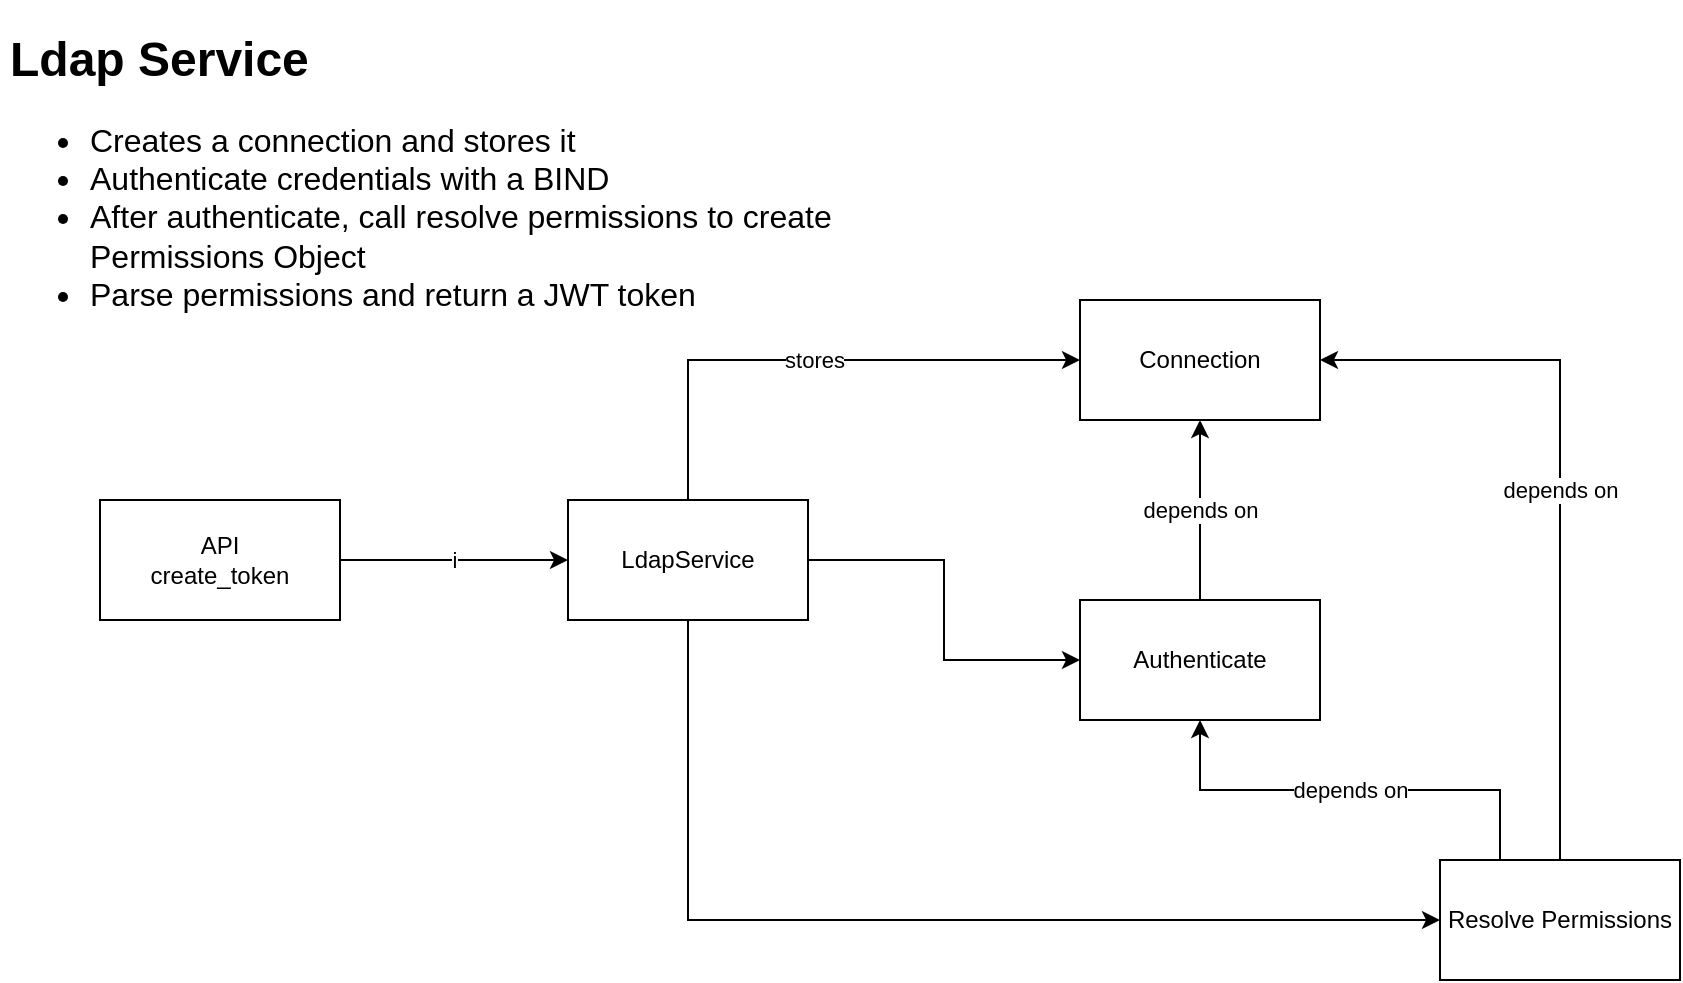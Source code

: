 <mxfile version="23.0.2" type="device">
  <diagram name="Page-1" id="CRQqdWaFMPwqnjaGn3B3">
    <mxGraphModel dx="915" dy="823" grid="1" gridSize="10" guides="1" tooltips="1" connect="1" arrows="1" fold="1" page="1" pageScale="1" pageWidth="827" pageHeight="1169" math="0" shadow="0">
      <root>
        <mxCell id="0" />
        <mxCell id="1" parent="0" />
        <mxCell id="SkL7lAc7dQeH5Ih_ooUz-13" value="depends on" style="edgeStyle=orthogonalEdgeStyle;rounded=0;orthogonalLoop=1;jettySize=auto;html=1;entryX=0.5;entryY=1;entryDx=0;entryDy=0;" edge="1" parent="1" source="SkL7lAc7dQeH5Ih_ooUz-1" target="SkL7lAc7dQeH5Ih_ooUz-9">
          <mxGeometry relative="1" as="geometry" />
        </mxCell>
        <mxCell id="SkL7lAc7dQeH5Ih_ooUz-1" value="Authenticate" style="rounded=0;whiteSpace=wrap;html=1;" vertex="1" parent="1">
          <mxGeometry x="610" y="310" width="120" height="60" as="geometry" />
        </mxCell>
        <mxCell id="SkL7lAc7dQeH5Ih_ooUz-14" value="depends on" style="edgeStyle=orthogonalEdgeStyle;rounded=0;orthogonalLoop=1;jettySize=auto;html=1;entryX=0.5;entryY=1;entryDx=0;entryDy=0;exitX=0.25;exitY=0;exitDx=0;exitDy=0;" edge="1" parent="1" source="SkL7lAc7dQeH5Ih_ooUz-2" target="SkL7lAc7dQeH5Ih_ooUz-1">
          <mxGeometry relative="1" as="geometry" />
        </mxCell>
        <mxCell id="SkL7lAc7dQeH5Ih_ooUz-15" value="depends on" style="edgeStyle=orthogonalEdgeStyle;rounded=0;orthogonalLoop=1;jettySize=auto;html=1;entryX=1;entryY=0.5;entryDx=0;entryDy=0;exitX=0.5;exitY=0;exitDx=0;exitDy=0;" edge="1" parent="1" source="SkL7lAc7dQeH5Ih_ooUz-2" target="SkL7lAc7dQeH5Ih_ooUz-9">
          <mxGeometry relative="1" as="geometry" />
        </mxCell>
        <mxCell id="SkL7lAc7dQeH5Ih_ooUz-2" value="Resolve Permissions" style="rounded=0;whiteSpace=wrap;html=1;" vertex="1" parent="1">
          <mxGeometry x="790" y="440" width="120" height="60" as="geometry" />
        </mxCell>
        <mxCell id="SkL7lAc7dQeH5Ih_ooUz-3" style="edgeStyle=orthogonalEdgeStyle;rounded=0;orthogonalLoop=1;jettySize=auto;html=1;" edge="1" parent="1" source="SkL7lAc7dQeH5Ih_ooUz-5" target="SkL7lAc7dQeH5Ih_ooUz-1">
          <mxGeometry relative="1" as="geometry" />
        </mxCell>
        <mxCell id="SkL7lAc7dQeH5Ih_ooUz-4" style="edgeStyle=orthogonalEdgeStyle;rounded=0;orthogonalLoop=1;jettySize=auto;html=1;entryX=0;entryY=0.5;entryDx=0;entryDy=0;exitX=0.5;exitY=1;exitDx=0;exitDy=0;" edge="1" parent="1" source="SkL7lAc7dQeH5Ih_ooUz-5" target="SkL7lAc7dQeH5Ih_ooUz-2">
          <mxGeometry relative="1" as="geometry" />
        </mxCell>
        <mxCell id="SkL7lAc7dQeH5Ih_ooUz-12" value="stores" style="edgeStyle=orthogonalEdgeStyle;rounded=0;orthogonalLoop=1;jettySize=auto;html=1;entryX=0;entryY=0.5;entryDx=0;entryDy=0;exitX=0.5;exitY=0;exitDx=0;exitDy=0;" edge="1" parent="1" source="SkL7lAc7dQeH5Ih_ooUz-5" target="SkL7lAc7dQeH5Ih_ooUz-9">
          <mxGeometry relative="1" as="geometry" />
        </mxCell>
        <mxCell id="SkL7lAc7dQeH5Ih_ooUz-5" value="LdapService" style="rounded=0;whiteSpace=wrap;html=1;" vertex="1" parent="1">
          <mxGeometry x="354" y="260" width="120" height="60" as="geometry" />
        </mxCell>
        <mxCell id="SkL7lAc7dQeH5Ih_ooUz-6" value="i" style="edgeStyle=orthogonalEdgeStyle;rounded=0;orthogonalLoop=1;jettySize=auto;html=1;entryX=0;entryY=0.5;entryDx=0;entryDy=0;" edge="1" parent="1" source="SkL7lAc7dQeH5Ih_ooUz-7" target="SkL7lAc7dQeH5Ih_ooUz-5">
          <mxGeometry relative="1" as="geometry" />
        </mxCell>
        <mxCell id="SkL7lAc7dQeH5Ih_ooUz-7" value="&lt;div&gt;API&lt;/div&gt;&lt;div&gt;create_token&lt;br&gt;&lt;/div&gt;" style="rounded=0;whiteSpace=wrap;html=1;" vertex="1" parent="1">
          <mxGeometry x="120" y="260" width="120" height="60" as="geometry" />
        </mxCell>
        <mxCell id="SkL7lAc7dQeH5Ih_ooUz-8" value="&lt;h1&gt;Ldap Service&lt;br&gt;&lt;/h1&gt;&lt;ul style=&quot;font-size: 16px;&quot;&gt;&lt;li&gt;Creates a connection and stores it&lt;/li&gt;&lt;li&gt;Authenticate credentials with a BIND&lt;/li&gt;&lt;li&gt;After authenticate, call resolve permissions to create Permissions Object&lt;/li&gt;&lt;li&gt;Parse permissions and return a JWT token&lt;br&gt;&lt;/li&gt;&lt;/ul&gt;" style="text;html=1;spacing=5;spacingTop=-20;whiteSpace=wrap;overflow=hidden;rounded=0;" vertex="1" parent="1">
          <mxGeometry x="70" y="20" width="510" height="160" as="geometry" />
        </mxCell>
        <mxCell id="SkL7lAc7dQeH5Ih_ooUz-9" value="Connection" style="rounded=0;whiteSpace=wrap;html=1;" vertex="1" parent="1">
          <mxGeometry x="610" y="160" width="120" height="60" as="geometry" />
        </mxCell>
      </root>
    </mxGraphModel>
  </diagram>
</mxfile>
